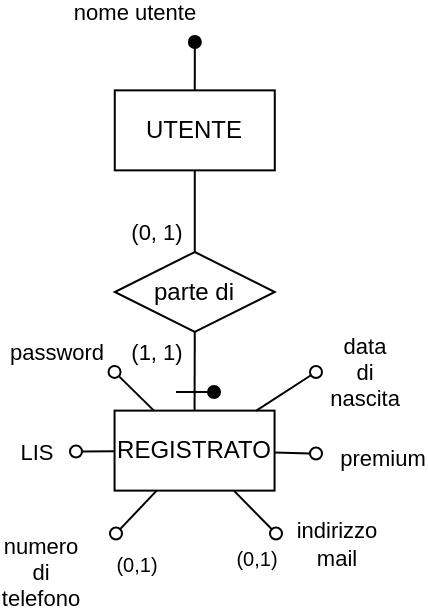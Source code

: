 <mxfile scale="1" border="10">
    <diagram id="-rriOPSDnHkLpZKLwRpb" name="Page-1">
        <mxGraphModel dx="3161" dy="2598" grid="1" gridSize="10" guides="1" tooltips="1" connect="1" arrows="1" fold="1" page="1" pageScale="1" pageWidth="850" pageHeight="1100" background="#FFFFFF" math="0" shadow="0">
            <root>
                <mxCell id="0"/>
                <mxCell id="1" parent="0"/>
                <mxCell id="344" value="(1, 1)" style="edgeStyle=elbowEdgeStyle;elbow=vertical;html=1;exitX=0.5;exitY=1;exitDx=0;exitDy=0;entryX=0.5;entryY=0;entryDx=0;entryDy=0;endArrow=none;endFill=0;rounded=0;jumpStyle=arc;startArrow=none;" parent="1" source="384" target="349" edge="1">
                    <mxGeometry x="-0.493" y="-19" relative="1" as="geometry">
                        <mxPoint as="offset"/>
                    </mxGeometry>
                </mxCell>
                <mxCell id="346" value="UTENTE" style="whiteSpace=wrap;html=1;" parent="1" vertex="1">
                    <mxGeometry x="-2360.61" y="-2120.82" width="80" height="40" as="geometry"/>
                </mxCell>
                <mxCell id="349" value="REGISTRATO" style="whiteSpace=wrap;html=1;" parent="1" vertex="1">
                    <mxGeometry x="-2360.72" y="-1960.69" width="80" height="40" as="geometry"/>
                </mxCell>
                <mxCell id="352" value="" style="endArrow=oval;html=1;fillStyle=auto;strokeWidth=1;startSize=6;endSize=6;fillColor=#000000;startArrow=none;startFill=0;endFill=1;exitX=0.5;exitY=0;exitDx=0;exitDy=0;" parent="1" source="346" edge="1">
                    <mxGeometry width="50" height="50" relative="1" as="geometry">
                        <mxPoint x="-2180.58" y="-1539.8" as="sourcePoint"/>
                        <mxPoint x="-2320.58" y="-2144.98" as="targetPoint"/>
                    </mxGeometry>
                </mxCell>
                <mxCell id="353" value="nome utente" style="edgeLabel;html=1;align=center;verticalAlign=middle;resizable=0;points=[];" parent="352" vertex="1" connectable="0">
                    <mxGeometry x="0.479" y="1" relative="1" as="geometry">
                        <mxPoint x="-30" y="-21" as="offset"/>
                    </mxGeometry>
                </mxCell>
                <mxCell id="354" value="" style="endArrow=oval;html=1;fillStyle=auto;strokeWidth=1;startSize=6;endSize=6;fillColor=#000000;startArrow=none;startFill=0;endFill=0;" parent="1" source="349" edge="1">
                    <mxGeometry width="50" height="50" relative="1" as="geometry">
                        <mxPoint x="-2399.63" y="-1652.423" as="sourcePoint"/>
                        <mxPoint x="-2360.72" y="-1980.05" as="targetPoint"/>
                    </mxGeometry>
                </mxCell>
                <mxCell id="355" value="password" style="edgeLabel;html=1;align=center;verticalAlign=middle;resizable=0;points=[];" parent="354" vertex="1" connectable="0">
                    <mxGeometry x="0.479" y="1" relative="1" as="geometry">
                        <mxPoint x="-34" y="-16" as="offset"/>
                    </mxGeometry>
                </mxCell>
                <mxCell id="356" value="" style="endArrow=oval;html=1;fillStyle=auto;strokeWidth=1;startSize=6;endSize=6;fillColor=#000000;startArrow=none;startFill=0;endFill=0;" parent="1" source="349" edge="1">
                    <mxGeometry width="50" height="50" relative="1" as="geometry">
                        <mxPoint x="-2384.63" y="-1659.09" as="sourcePoint"/>
                        <mxPoint x="-2280" y="-1899.23" as="targetPoint"/>
                    </mxGeometry>
                </mxCell>
                <mxCell id="357" value="indirizzo&lt;br&gt;mail" style="edgeLabel;html=1;align=center;verticalAlign=middle;resizable=0;points=[];" parent="356" vertex="1" connectable="0">
                    <mxGeometry x="0.479" y="1" relative="1" as="geometry">
                        <mxPoint x="35" y="11" as="offset"/>
                    </mxGeometry>
                </mxCell>
                <mxCell id="358" value="" style="endArrow=oval;html=1;fillStyle=auto;strokeWidth=1;startSize=6;endSize=6;fillColor=#000000;startArrow=none;startFill=0;endFill=0;" parent="1" source="349" edge="1">
                    <mxGeometry width="50" height="50" relative="1" as="geometry">
                        <mxPoint x="-2309.644" y="-1960.69" as="sourcePoint"/>
                        <mxPoint x="-2360" y="-1899.23" as="targetPoint"/>
                    </mxGeometry>
                </mxCell>
                <mxCell id="359" value="numero&lt;br&gt;di&lt;br&gt;telefono" style="edgeLabel;html=1;align=center;verticalAlign=middle;resizable=0;points=[];" parent="358" vertex="1" connectable="0">
                    <mxGeometry x="0.479" y="1" relative="1" as="geometry">
                        <mxPoint x="-44" y="24" as="offset"/>
                    </mxGeometry>
                </mxCell>
                <mxCell id="360" value="" style="endArrow=oval;html=1;fillStyle=auto;strokeWidth=1;startSize=6;endSize=6;fillColor=#000000;startArrow=none;startFill=0;endFill=0;" parent="1" source="349" edge="1">
                    <mxGeometry width="50" height="50" relative="1" as="geometry">
                        <mxPoint x="-2364.63" y="-1639.09" as="sourcePoint"/>
                        <mxPoint x="-2260" y="-1980" as="targetPoint"/>
                    </mxGeometry>
                </mxCell>
                <mxCell id="361" value="data&lt;br&gt;di&lt;br&gt;nascita" style="edgeLabel;html=1;align=center;verticalAlign=middle;resizable=0;points=[];" parent="360" vertex="1" connectable="0">
                    <mxGeometry x="0.479" y="1" relative="1" as="geometry">
                        <mxPoint x="32" y="-4" as="offset"/>
                    </mxGeometry>
                </mxCell>
                <mxCell id="362" value="" style="endArrow=oval;html=1;fillStyle=auto;strokeWidth=1;startSize=6;endSize=6;fillColor=#000000;startArrow=none;startFill=0;endFill=0;" parent="1" source="349" edge="1">
                    <mxGeometry width="50" height="50" relative="1" as="geometry">
                        <mxPoint x="-2330.05" y="-1951.27" as="sourcePoint"/>
                        <mxPoint x="-2380" y="-1940.23" as="targetPoint"/>
                    </mxGeometry>
                </mxCell>
                <mxCell id="363" value="LIS" style="edgeLabel;html=1;align=center;verticalAlign=middle;resizable=0;points=[];" parent="362" vertex="1" connectable="0">
                    <mxGeometry x="0.479" y="1" relative="1" as="geometry">
                        <mxPoint x="-25" y="-1" as="offset"/>
                    </mxGeometry>
                </mxCell>
                <mxCell id="373" value="" style="endArrow=oval;html=1;fillStyle=auto;strokeWidth=1;startSize=6;endSize=6;fillColor=#000000;startArrow=none;startFill=0;endFill=0;" parent="1" source="349" edge="1">
                    <mxGeometry width="50" height="50" relative="1" as="geometry">
                        <mxPoint x="-2291.035" y="-1910.69" as="sourcePoint"/>
                        <mxPoint x="-2260" y="-1939.23" as="targetPoint"/>
                    </mxGeometry>
                </mxCell>
                <mxCell id="374" value="premium" style="edgeLabel;html=1;align=center;verticalAlign=middle;resizable=0;points=[];" parent="373" vertex="1" connectable="0">
                    <mxGeometry x="0.479" y="1" relative="1" as="geometry">
                        <mxPoint x="38" y="3" as="offset"/>
                    </mxGeometry>
                </mxCell>
                <mxCell id="382" value="&lt;font style=&quot;font-size: 10px;&quot;&gt;(0,1)&lt;/font&gt;" style="text;html=1;align=center;verticalAlign=middle;resizable=0;points=[];autosize=1;strokeColor=none;fillColor=none;" parent="1" vertex="1">
                    <mxGeometry x="-2370.0" y="-1899.23" width="40" height="30" as="geometry"/>
                </mxCell>
                <mxCell id="383" value="(0,1)" style="text;html=1;align=center;verticalAlign=middle;resizable=0;points=[];autosize=1;strokeColor=none;fillColor=none;fontSize=10;" parent="1" vertex="1">
                    <mxGeometry x="-2310" y="-1899.23" width="39" height="24" as="geometry"/>
                </mxCell>
                <mxCell id="385" value="(0, 1)" style="edgeStyle=elbowEdgeStyle;elbow=vertical;html=1;exitX=0.5;exitY=1;exitDx=0;exitDy=0;entryX=0.5;entryY=0;entryDx=0;entryDy=0;endArrow=none;endFill=0;rounded=0;jumpStyle=arc;" parent="1" source="346" target="384" edge="1">
                    <mxGeometry x="0.51" y="-19" relative="1" as="geometry">
                        <mxPoint x="-2320.61" y="-2080.82" as="sourcePoint"/>
                        <mxPoint x="-2320.72" y="-1920.69" as="targetPoint"/>
                        <mxPoint as="offset"/>
                    </mxGeometry>
                </mxCell>
                <mxCell id="384" value="parte di" style="rhombus;whiteSpace=wrap;html=1;" parent="1" vertex="1">
                    <mxGeometry x="-2360.61" y="-2040" width="80" height="40" as="geometry"/>
                </mxCell>
                <mxCell id="386" value="" style="endArrow=oval;html=1;fillStyle=auto;strokeWidth=1;startSize=6;endSize=6;fillColor=#000000;startArrow=none;startFill=0;endFill=1;" parent="1" edge="1">
                    <mxGeometry width="50" height="50" relative="1" as="geometry">
                        <mxPoint x="-2330" y="-1970" as="sourcePoint"/>
                        <mxPoint x="-2311" y="-1970" as="targetPoint"/>
                    </mxGeometry>
                </mxCell>
            </root>
        </mxGraphModel>
    </diagram>
</mxfile>
